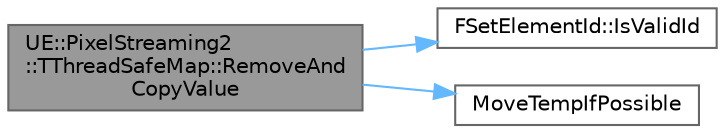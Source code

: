 digraph "UE::PixelStreaming2::TThreadSafeMap::RemoveAndCopyValue"
{
 // INTERACTIVE_SVG=YES
 // LATEX_PDF_SIZE
  bgcolor="transparent";
  edge [fontname=Helvetica,fontsize=10,labelfontname=Helvetica,labelfontsize=10];
  node [fontname=Helvetica,fontsize=10,shape=box,height=0.2,width=0.4];
  rankdir="LR";
  Node1 [id="Node000001",label="UE::PixelStreaming2\l::TThreadSafeMap::RemoveAnd\lCopyValue",height=0.2,width=0.4,color="gray40", fillcolor="grey60", style="filled", fontcolor="black",tooltip="Remove the pair with the specified key and copies the value that was removed to the ref parameter."];
  Node1 -> Node2 [id="edge1_Node000001_Node000002",color="steelblue1",style="solid",tooltip=" "];
  Node2 [id="Node000002",label="FSetElementId::IsValidId",height=0.2,width=0.4,color="grey40", fillcolor="white", style="filled",URL="$dc/d56/classFSetElementId.html#a225cd8d0ac4bb207a02cb2806e2f6340",tooltip=" "];
  Node1 -> Node3 [id="edge2_Node000001_Node000003",color="steelblue1",style="solid",tooltip=" "];
  Node3 [id="Node000003",label="MoveTempIfPossible",height=0.2,width=0.4,color="grey40", fillcolor="white", style="filled",URL="$d4/d24/UnrealTemplate_8h.html#aa0a9897f3eb4c8a5771f3702d2ed9819",tooltip="MoveTempIfPossible will cast a reference to an rvalue reference."];
}
